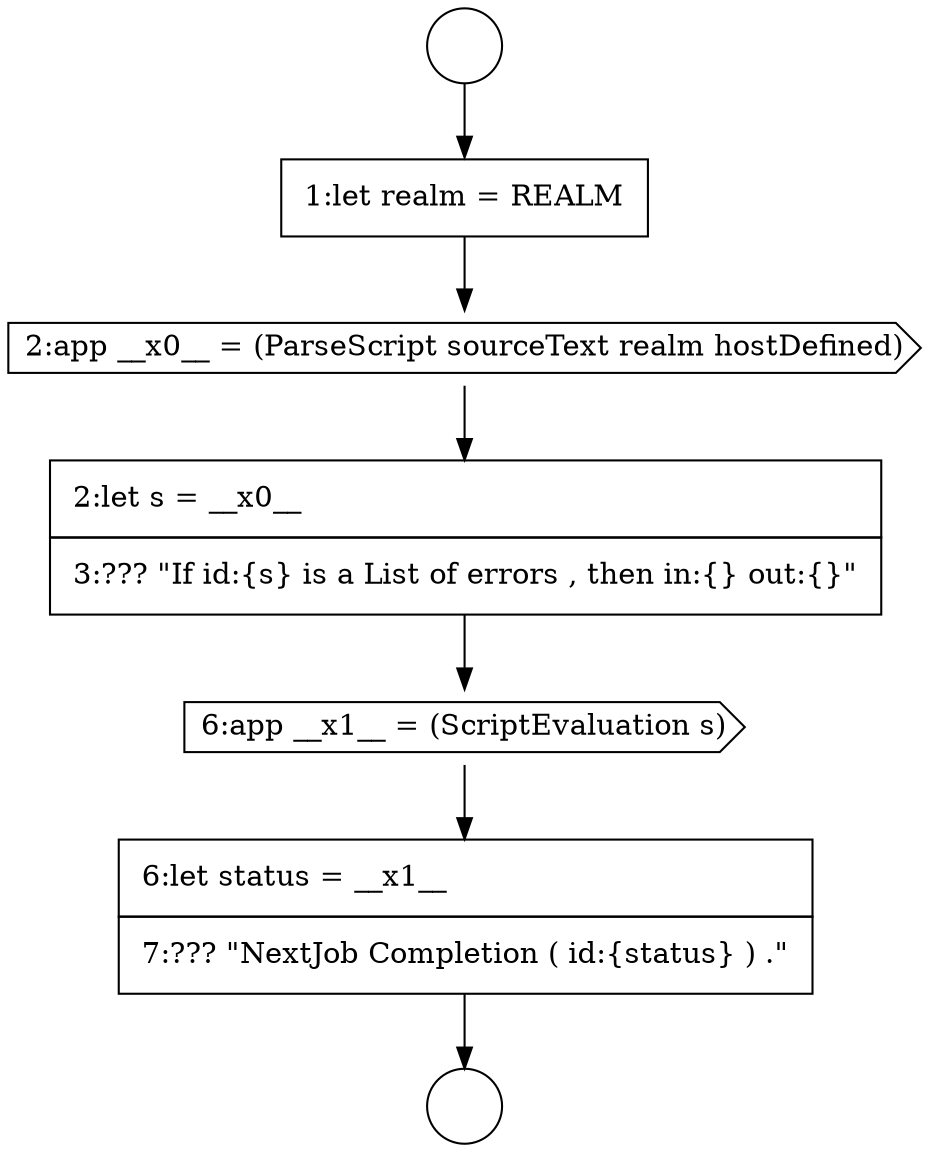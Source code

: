 digraph {
  node9113 [shape=none, margin=0, label=<<font color="black">
    <table border="0" cellborder="1" cellspacing="0" cellpadding="10">
      <tr><td align="left">2:let s = __x0__</td></tr>
      <tr><td align="left">3:??? &quot;If id:{s} is a List of errors , then in:{} out:{}&quot;</td></tr>
    </table>
  </font>> color="black" fillcolor="white" style=filled]
  node9112 [shape=cds, label=<<font color="black">2:app __x0__ = (ParseScript sourceText realm hostDefined)</font>> color="black" fillcolor="white" style=filled]
  node9114 [shape=cds, label=<<font color="black">6:app __x1__ = (ScriptEvaluation s)</font>> color="black" fillcolor="white" style=filled]
  node9111 [shape=none, margin=0, label=<<font color="black">
    <table border="0" cellborder="1" cellspacing="0" cellpadding="10">
      <tr><td align="left">1:let realm = REALM</td></tr>
    </table>
  </font>> color="black" fillcolor="white" style=filled]
  node9109 [shape=circle label=" " color="black" fillcolor="white" style=filled]
  node9115 [shape=none, margin=0, label=<<font color="black">
    <table border="0" cellborder="1" cellspacing="0" cellpadding="10">
      <tr><td align="left">6:let status = __x1__</td></tr>
      <tr><td align="left">7:??? &quot;NextJob Completion ( id:{status} ) .&quot;</td></tr>
    </table>
  </font>> color="black" fillcolor="white" style=filled]
  node9110 [shape=circle label=" " color="black" fillcolor="white" style=filled]
  node9115 -> node9110 [ color="black"]
  node9112 -> node9113 [ color="black"]
  node9111 -> node9112 [ color="black"]
  node9109 -> node9111 [ color="black"]
  node9114 -> node9115 [ color="black"]
  node9113 -> node9114 [ color="black"]
}
